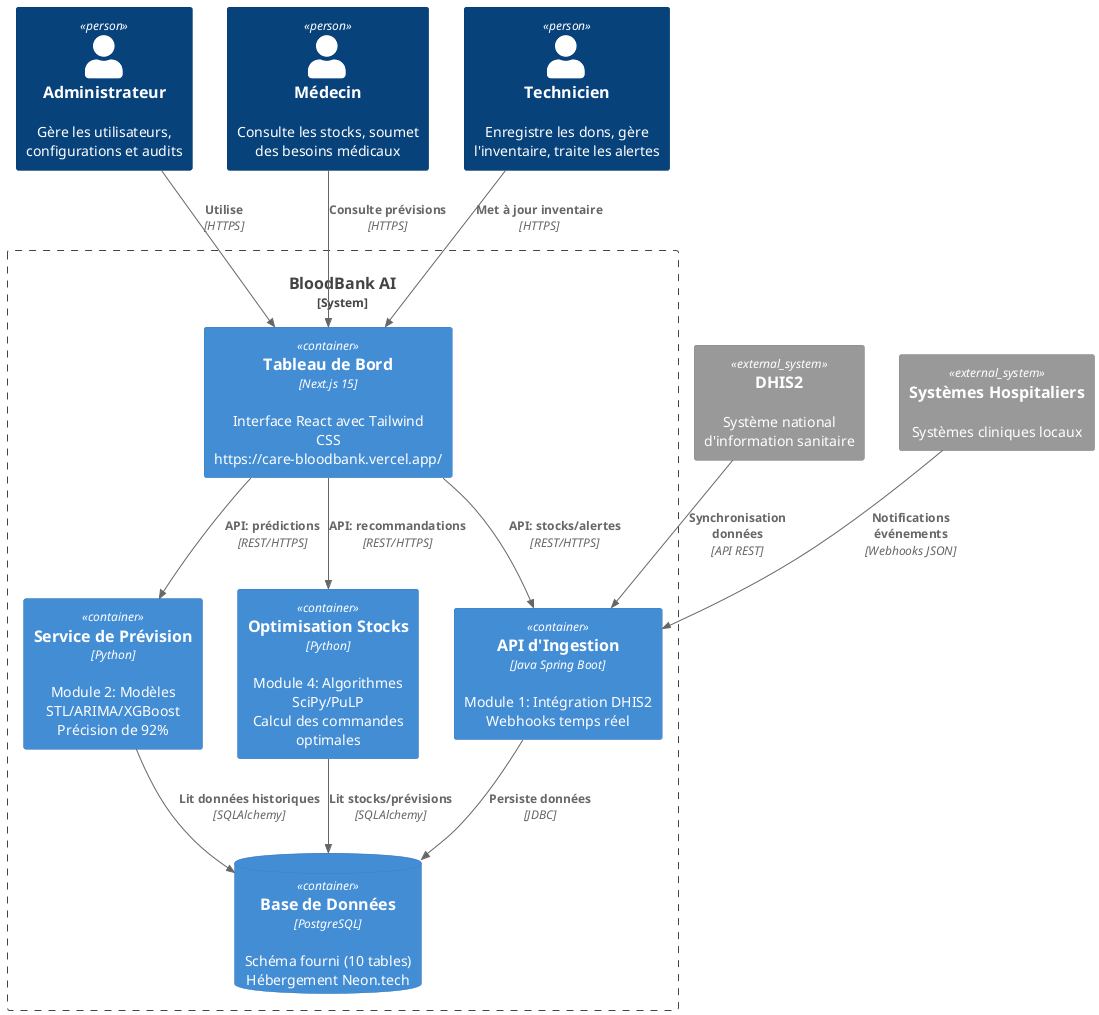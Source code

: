 @startuml
!include <C4/C4_Container>

Person(admin, "Administrateur", "Gère les utilisateurs, configurations et audits")
Person(doctor, "Médecin", "Consulte les stocks, soumet des besoins médicaux")
Person(tech, "Technicien", "Enregistre les dons, gère l'inventaire, traite les alertes")

System_Boundary(bloodbank, "BloodBank AI") {
    Container(frontend, "Tableau de Bord", "Next.js 15", "Interface React avec Tailwind CSS\nhttps://care-bloodbank.vercel.app/")

    Container(data_ingestion, "API d'Ingestion", "Java Spring Boot", "Module 1: Intégration DHIS2\nWebhooks temps réel")

    Container(ai_forecasting, "Service de Prévision", "Python", "Module 2: Modèles STL/ARIMA/XGBoost\nPrécision de 92%")

    Container(stock_optimization, "Optimisation Stocks", "Python", "Module 4: Algorithmes SciPy/PuLP\nCalcul des commandes optimales")

    ContainerDb(database, "Base de Données", "PostgreSQL", "Schéma fourni (10 tables)\nHébergement Neon.tech")
}

' Relations utilisateurs
Rel(admin, frontend, "Utilise", "HTTPS")
Rel(doctor, frontend, "Consulte prévisions", "HTTPS")
Rel(tech, frontend, "Met à jour inventaire", "HTTPS")

' Relations internes
Rel(frontend, data_ingestion, "API: stocks/alertes", "REST/HTTPS")
Rel(frontend, ai_forecasting, "API: prédictions", "REST/HTTPS")
Rel(frontend, stock_optimization, "API: recommandations", "REST/HTTPS")

Rel(data_ingestion, database, "Persiste données", "JDBC")
Rel(ai_forecasting, database, "Lit données historiques", "SQLAlchemy")
Rel(stock_optimization, database, "Lit stocks/prévisions", "SQLAlchemy")

' Systèmes externes
System_Ext(dhis2, "DHIS2", "Système national d'information sanitaire")
System_Ext(hospital, "Systèmes Hospitaliers", "Systèmes cliniques locaux")

Rel(dhis2, data_ingestion, "Synchronisation données", "API REST")
Rel(hospital, data_ingestion, "Notifications événements", "Webhooks JSON")
@enduml